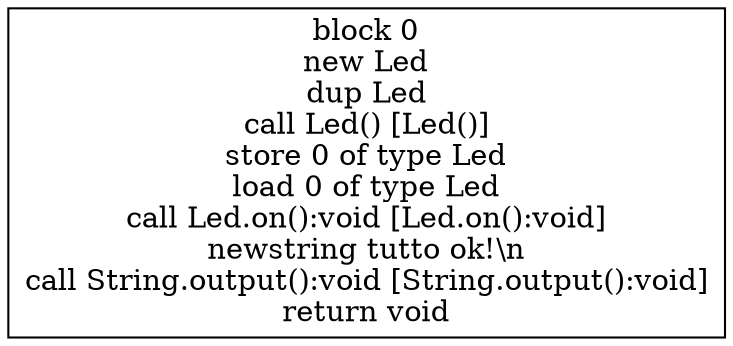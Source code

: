 digraph "Led.main():void" {
size = "11,7.5";
codeblock_0 [ shape = box, label = "block 0\nnew Led\ndup Led\ncall Led() [Led()]\nstore 0 of type Led\nload 0 of type Led\ncall Led.on():void [Led.on():void]\nnewstring tutto ok!\\n\ncall String.output():void [String.output():void]\nreturn void"];
}